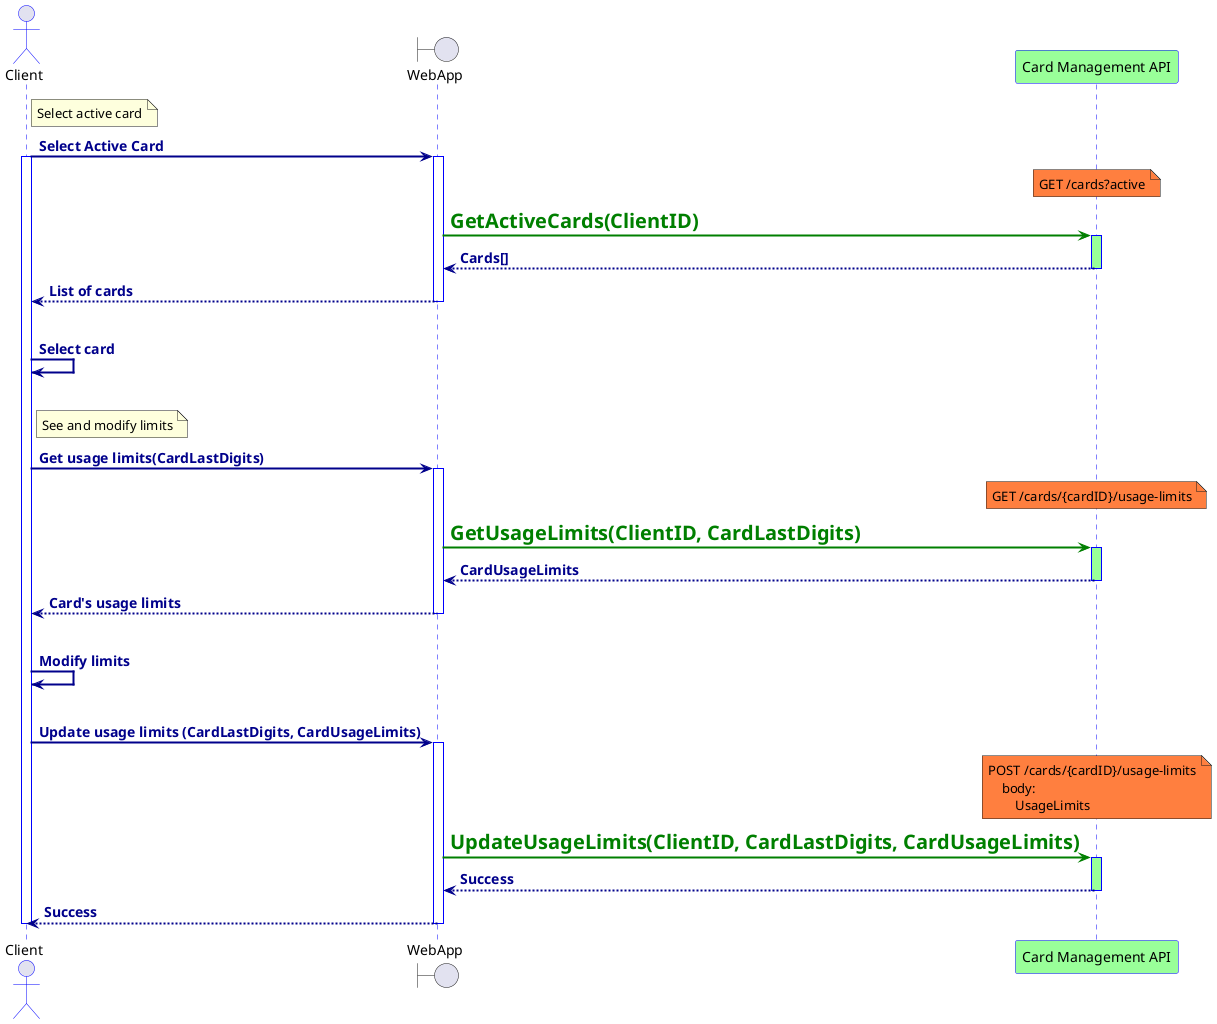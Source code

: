 @startuml
 
skinparam sequenceArrowThickness 2
skinparam sequence {
ArrowColor DarkBlue
LifeLineBorderColor Blue
ActorBorderColor Blue
ParticipantBorderColor Blue
}
skinparam arrow {
FontColor DarkBlue
FontSize 14
FontStyle bold
}

actor Client
boundary WebApp
participant "Card Management API" as CardMgmt #99FF99


note right of Client
Select active card
end note
Client->WebApp: Select Active Card
activate Client
activate WebApp
note over CardMgmt #FF7F3F
GET /cards?active
end note
WebApp-[#007F00]>CardMgmt: <font color=#007F00 size=20><b>GetActiveCards(ClientID)
activate CardMgmt #99FF99
WebApp<--CardMgmt: Cards[]
deactivate CardMgmt
Client<--WebApp: List of cards
deactivate WebApp
|||
Client->Client: Select card
|||
note right of Client
See and modify limits
end note
Client->WebApp:Get usage limits(CardLastDigits)
activate WebApp
note over CardMgmt #FF7F3F
GET /cards/{cardID}/usage-limits
end note
WebApp-[#007F00]>CardMgmt: <font color=#007F00 size=20><b>GetUsageLimits(ClientID, CardLastDigits)
activate CardMgmt #99FF99
WebApp<--CardMgmt: CardUsageLimits
deactivate CardMgmt
Client<--WebApp: Card's usage limits
deactivate WebApp
|||
Client->Client: Modify limits
|||
Client->WebApp: Update usage limits (CardLastDigits, CardUsageLimits)
activate WebApp
note over CardMgmt #FF7F3F
POST /cards/{cardID}/usage-limits
    body:
        UsageLimits
end note
WebApp-[#007F00]>CardMgmt: <font color=#007F00 size=20><b>UpdateUsageLimits(ClientID, CardLastDigits, CardUsageLimits)
activate CardMgmt #99FF99
WebApp<--CardMgmt: Success
deactivate CardMgmt
Client<--WebApp: Success
deactivate WebApp
deactivate Client
@enduml